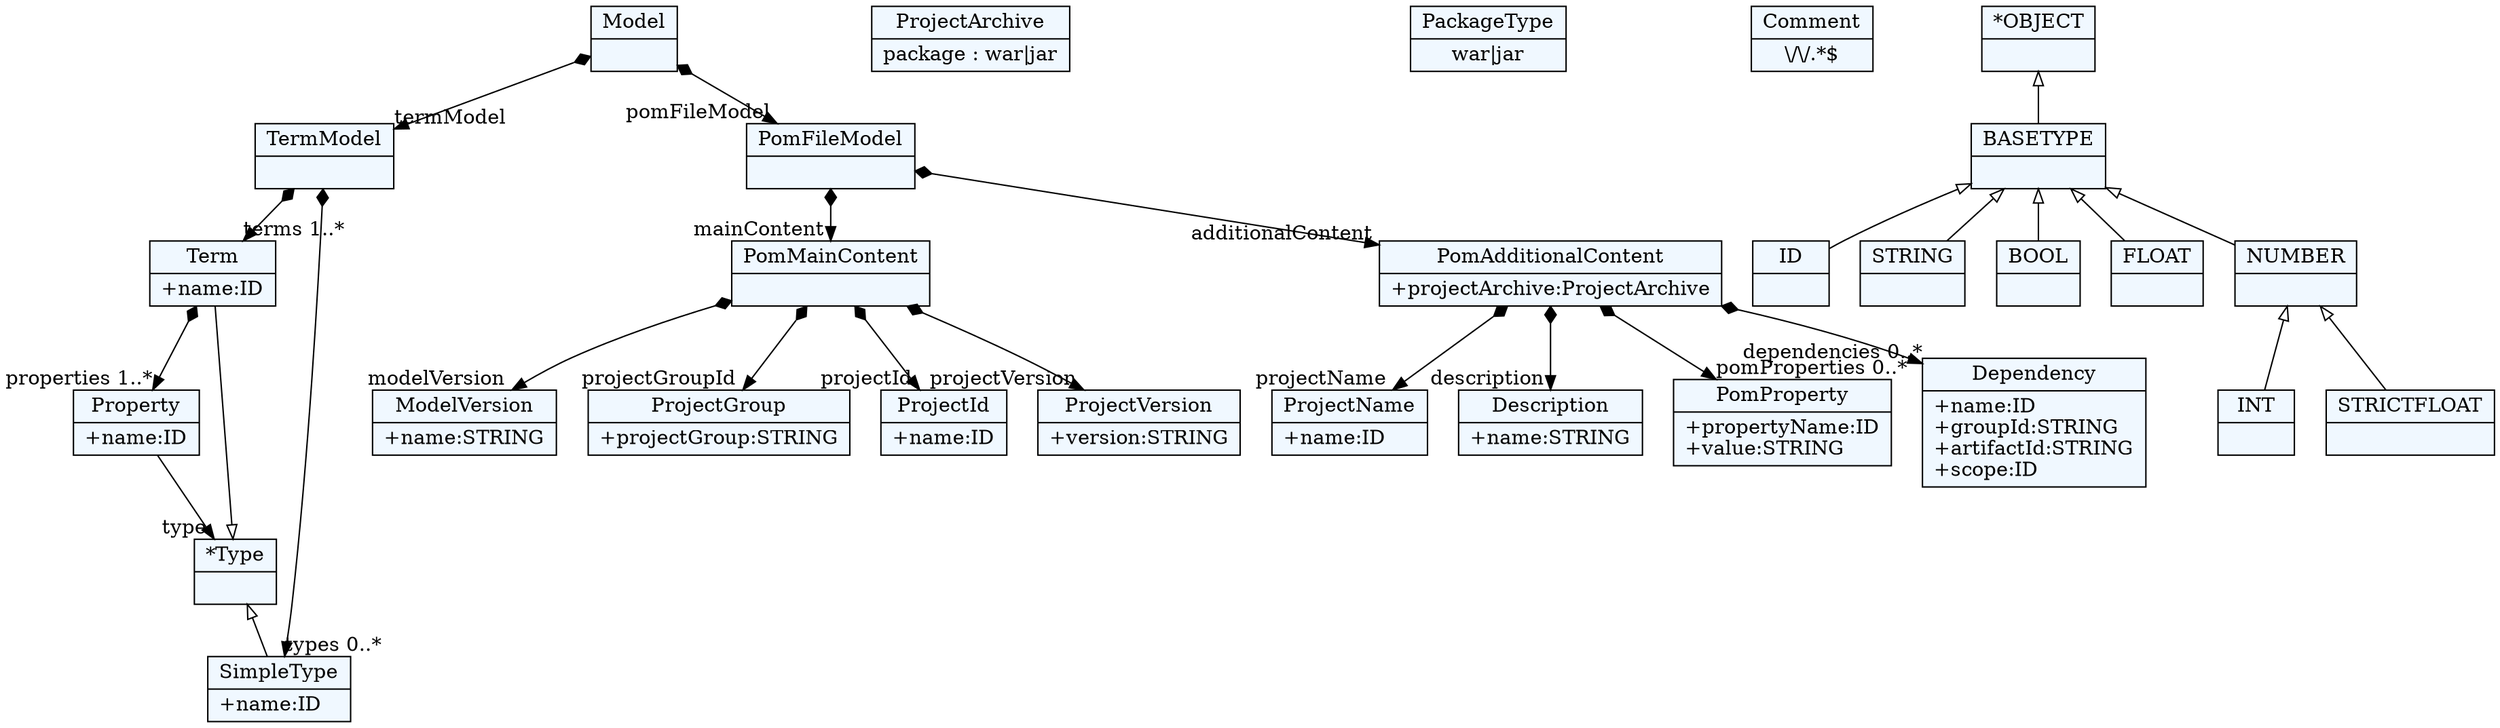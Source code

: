 
    digraph textX {
    fontname = "Bitstream Vera Sans"
    fontsize = 8
    node[
        shape=record,
        style=filled,
        fillcolor=aliceblue
    ]
    nodesep = 0.3
    edge[dir=black,arrowtail=empty]


2209671333560[ label="{Model|}"]

2209671329784[ label="{TermModel|}"]

2209671334504[ label="{Term|+name:ID\l}"]

2209671337336[ label="{Property|+name:ID\l}"]

2209671340168[ label="{*Type|}"]

2209671323176[ label="{SimpleType|+name:ID\l}"]

2209671310904[ label="{PomFileModel|}"]

2209671344888[ label="{PomMainContent|}"]

2209671360936[ label="{ModelVersion|+name:STRING\l}"]

2209671359992[ label="{ProjectGroup|+projectGroup:STRING\l}"]

2209671356216[ label="{ProjectId|+name:ID\l}"]

2209671343944[ label="{ProjectVersion|+version:STRING\l}"]

2209671313736[ label="{PomAdditionalContent|+projectArchive:ProjectArchive\l}"]

2209671342056[ label="{ProjectName|+name:ID\l}"]

2209671318456[ label="{Description|+name:STRING\l}"]

2209671350552[ label="{ProjectArchive|package : war\|jar}"]

2209671351496[ label="{PackageType|war\|jar}"]

2209671362824[ label="{PomProperty|+propertyName:ID\l+value:STRING\l}"]

2209671370376[ label="{Dependency|+name:ID\l+groupId:STRING\l+artifactId:STRING\l+scope:ID\l}"]

2209671371320[ label="{Comment|\\/\\/.*$}"]

2209671326952[ label="{ID|}"]

2209671324120[ label="{STRING|}"]

2209671321288[ label="{BOOL|}"]

2209671319400[ label="{INT|}"]

2209671325064[ label="{FLOAT|}"]

2209671326008[ label="{STRICTFLOAT|}"]

2209671314680[ label="{NUMBER|}"]

2209671336392[ label="{BASETYPE|}"]

2209671330728[ label="{*OBJECT|}"]



2209671333560 -> 2209671329784[arrowtail=diamond, dir=both, headlabel="termModel "]
2209671333560 -> 2209671310904[arrowtail=diamond, dir=both, headlabel="pomFileModel "]
2209671329784 -> 2209671323176[arrowtail=diamond, dir=both, headlabel="types 0..*"]
2209671329784 -> 2209671334504[arrowtail=diamond, dir=both, headlabel="terms 1..*"]
2209671334504 -> 2209671337336[arrowtail=diamond, dir=both, headlabel="properties 1..*"]
2209671337336 -> 2209671340168[headlabel="type "]
2209671340168 -> 2209671323176 [dir=back]
2209671340168 -> 2209671334504 [dir=back]
2209671310904 -> 2209671344888[arrowtail=diamond, dir=both, headlabel="mainContent "]
2209671310904 -> 2209671313736[arrowtail=diamond, dir=both, headlabel="additionalContent "]
2209671344888 -> 2209671360936[arrowtail=diamond, dir=both, headlabel="modelVersion "]
2209671344888 -> 2209671359992[arrowtail=diamond, dir=both, headlabel="projectGroupId "]
2209671344888 -> 2209671356216[arrowtail=diamond, dir=both, headlabel="projectId "]
2209671344888 -> 2209671343944[arrowtail=diamond, dir=both, headlabel="projectVersion "]
2209671313736 -> 2209671342056[arrowtail=diamond, dir=both, headlabel="projectName "]
2209671313736 -> 2209671318456[arrowtail=diamond, dir=both, headlabel="description "]
2209671313736 -> 2209671362824[arrowtail=diamond, dir=both, headlabel="pomProperties 0..*"]
2209671313736 -> 2209671370376[arrowtail=diamond, dir=both, headlabel="dependencies 0..*"]
2209671314680 -> 2209671326008 [dir=back]
2209671314680 -> 2209671319400 [dir=back]
2209671336392 -> 2209671314680 [dir=back]
2209671336392 -> 2209671325064 [dir=back]
2209671336392 -> 2209671321288 [dir=back]
2209671336392 -> 2209671326952 [dir=back]
2209671336392 -> 2209671324120 [dir=back]
2209671330728 -> 2209671336392 [dir=back]

}

